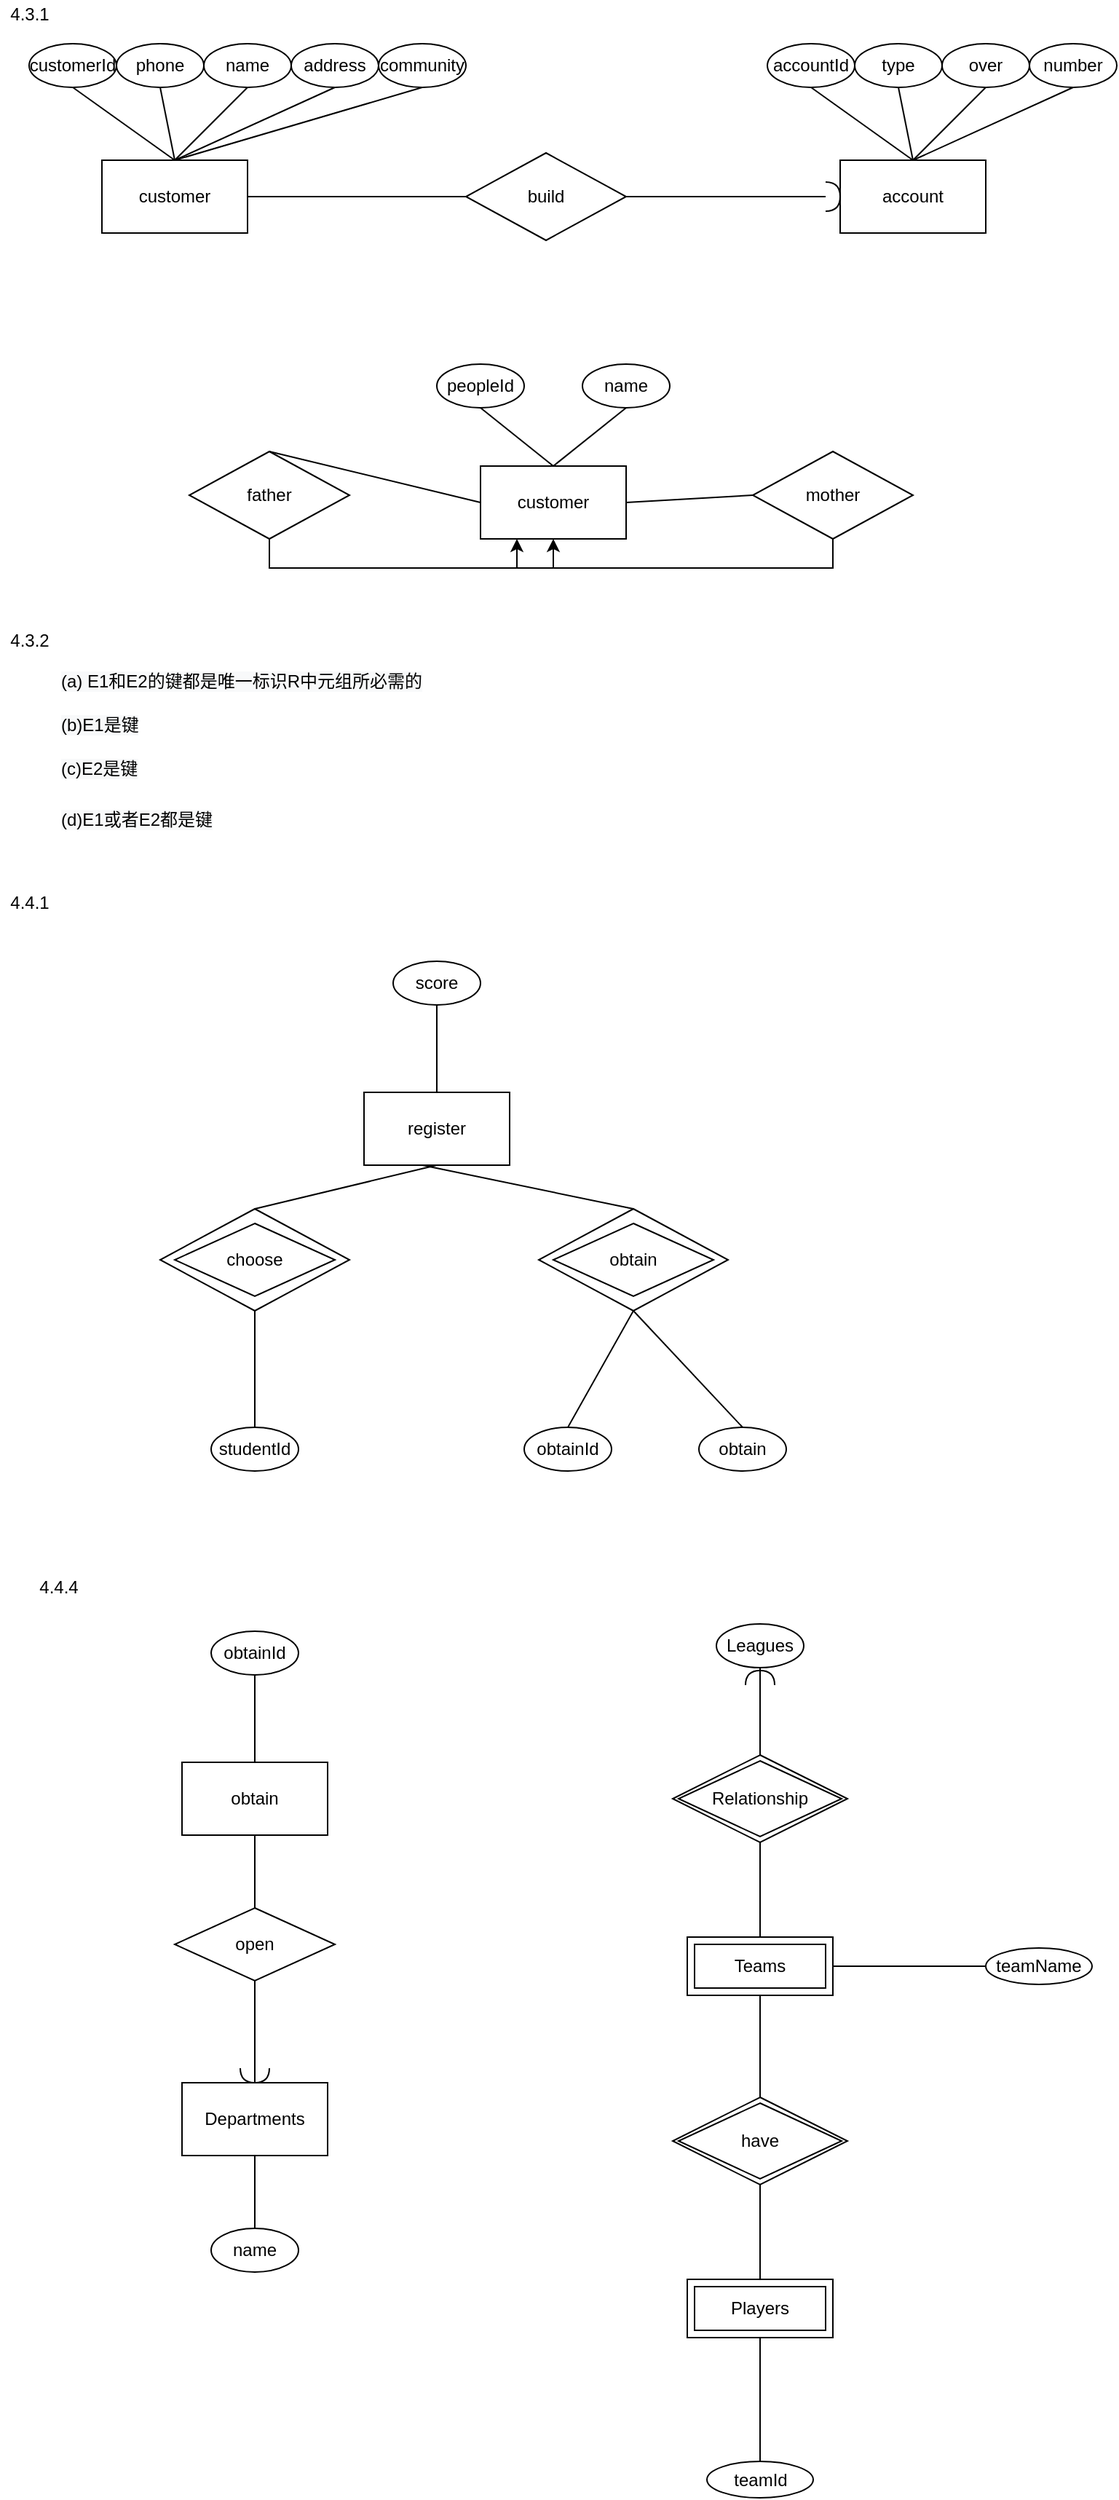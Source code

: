 <mxfile version="15.1.1" type="github">
  <diagram id="Kc3mTn5wCB5RJDDxqU4P" name="Page-1">
    <mxGraphModel dx="1422" dy="762" grid="1" gridSize="10" guides="1" tooltips="1" connect="1" arrows="1" fold="1" page="1" pageScale="1" pageWidth="827" pageHeight="1169" math="0" shadow="0">
      <root>
        <mxCell id="0" />
        <mxCell id="1" parent="0" />
        <mxCell id="PKMKdSM7zjvdTgAmfuKU-1" value="customer" style="rounded=0;whiteSpace=wrap;html=1;" vertex="1" parent="1">
          <mxGeometry x="70" y="110" width="100" height="50" as="geometry" />
        </mxCell>
        <mxCell id="PKMKdSM7zjvdTgAmfuKU-2" value="customerId" style="ellipse;whiteSpace=wrap;html=1;" vertex="1" parent="1">
          <mxGeometry x="20" y="30" width="60" height="30" as="geometry" />
        </mxCell>
        <mxCell id="PKMKdSM7zjvdTgAmfuKU-5" value="" style="endArrow=none;html=1;entryX=0.5;entryY=1;entryDx=0;entryDy=0;exitX=0.5;exitY=0;exitDx=0;exitDy=0;" edge="1" parent="1" source="PKMKdSM7zjvdTgAmfuKU-1" target="PKMKdSM7zjvdTgAmfuKU-2">
          <mxGeometry width="50" height="50" relative="1" as="geometry">
            <mxPoint x="390" y="110" as="sourcePoint" />
            <mxPoint x="440" y="60" as="targetPoint" />
          </mxGeometry>
        </mxCell>
        <mxCell id="PKMKdSM7zjvdTgAmfuKU-6" value="name" style="ellipse;whiteSpace=wrap;html=1;" vertex="1" parent="1">
          <mxGeometry x="140" y="30" width="60" height="30" as="geometry" />
        </mxCell>
        <mxCell id="PKMKdSM7zjvdTgAmfuKU-7" value="phone" style="ellipse;whiteSpace=wrap;html=1;" vertex="1" parent="1">
          <mxGeometry x="80" y="30" width="60" height="30" as="geometry" />
        </mxCell>
        <mxCell id="PKMKdSM7zjvdTgAmfuKU-11" value="community" style="ellipse;whiteSpace=wrap;html=1;" vertex="1" parent="1">
          <mxGeometry x="260" y="30" width="60" height="30" as="geometry" />
        </mxCell>
        <mxCell id="PKMKdSM7zjvdTgAmfuKU-12" value="address" style="ellipse;whiteSpace=wrap;html=1;" vertex="1" parent="1">
          <mxGeometry x="200" y="30" width="60" height="30" as="geometry" />
        </mxCell>
        <mxCell id="PKMKdSM7zjvdTgAmfuKU-13" value="" style="endArrow=none;html=1;entryX=0.5;entryY=1;entryDx=0;entryDy=0;exitX=0.5;exitY=0;exitDx=0;exitDy=0;" edge="1" parent="1" source="PKMKdSM7zjvdTgAmfuKU-1" target="PKMKdSM7zjvdTgAmfuKU-11">
          <mxGeometry width="50" height="50" relative="1" as="geometry">
            <mxPoint x="310" y="140" as="sourcePoint" />
            <mxPoint x="360" y="90" as="targetPoint" />
          </mxGeometry>
        </mxCell>
        <mxCell id="PKMKdSM7zjvdTgAmfuKU-14" value="" style="endArrow=none;html=1;entryX=0.5;entryY=1;entryDx=0;entryDy=0;" edge="1" parent="1" target="PKMKdSM7zjvdTgAmfuKU-12">
          <mxGeometry width="50" height="50" relative="1" as="geometry">
            <mxPoint x="120" y="110" as="sourcePoint" />
            <mxPoint x="440" y="60" as="targetPoint" />
          </mxGeometry>
        </mxCell>
        <mxCell id="PKMKdSM7zjvdTgAmfuKU-15" value="" style="endArrow=none;html=1;entryX=0.5;entryY=1;entryDx=0;entryDy=0;exitX=0.5;exitY=0;exitDx=0;exitDy=0;" edge="1" parent="1" source="PKMKdSM7zjvdTgAmfuKU-1" target="PKMKdSM7zjvdTgAmfuKU-6">
          <mxGeometry width="50" height="50" relative="1" as="geometry">
            <mxPoint x="300" y="160" as="sourcePoint" />
            <mxPoint x="350" y="110" as="targetPoint" />
          </mxGeometry>
        </mxCell>
        <mxCell id="PKMKdSM7zjvdTgAmfuKU-16" value="" style="endArrow=none;html=1;entryX=0.5;entryY=1;entryDx=0;entryDy=0;exitX=0.5;exitY=0;exitDx=0;exitDy=0;" edge="1" parent="1" source="PKMKdSM7zjvdTgAmfuKU-1" target="PKMKdSM7zjvdTgAmfuKU-7">
          <mxGeometry width="50" height="50" relative="1" as="geometry">
            <mxPoint x="260" y="160" as="sourcePoint" />
            <mxPoint x="310" y="110" as="targetPoint" />
          </mxGeometry>
        </mxCell>
        <mxCell id="PKMKdSM7zjvdTgAmfuKU-28" value="account" style="rounded=0;whiteSpace=wrap;html=1;" vertex="1" parent="1">
          <mxGeometry x="577" y="110" width="100" height="50" as="geometry" />
        </mxCell>
        <mxCell id="PKMKdSM7zjvdTgAmfuKU-29" value="accountId" style="ellipse;whiteSpace=wrap;html=1;" vertex="1" parent="1">
          <mxGeometry x="527" y="30" width="60" height="30" as="geometry" />
        </mxCell>
        <mxCell id="PKMKdSM7zjvdTgAmfuKU-30" value="" style="endArrow=none;html=1;entryX=0.5;entryY=1;entryDx=0;entryDy=0;exitX=0.5;exitY=0;exitDx=0;exitDy=0;" edge="1" parent="1" source="PKMKdSM7zjvdTgAmfuKU-28" target="PKMKdSM7zjvdTgAmfuKU-29">
          <mxGeometry width="50" height="50" relative="1" as="geometry">
            <mxPoint x="897" y="110" as="sourcePoint" />
            <mxPoint x="947" y="60" as="targetPoint" />
          </mxGeometry>
        </mxCell>
        <mxCell id="PKMKdSM7zjvdTgAmfuKU-31" value="over" style="ellipse;whiteSpace=wrap;html=1;" vertex="1" parent="1">
          <mxGeometry x="647" y="30" width="60" height="30" as="geometry" />
        </mxCell>
        <mxCell id="PKMKdSM7zjvdTgAmfuKU-32" value="type" style="ellipse;whiteSpace=wrap;html=1;" vertex="1" parent="1">
          <mxGeometry x="587" y="30" width="60" height="30" as="geometry" />
        </mxCell>
        <mxCell id="PKMKdSM7zjvdTgAmfuKU-34" value="number" style="ellipse;whiteSpace=wrap;html=1;" vertex="1" parent="1">
          <mxGeometry x="707" y="30" width="60" height="30" as="geometry" />
        </mxCell>
        <mxCell id="PKMKdSM7zjvdTgAmfuKU-36" value="" style="endArrow=none;html=1;entryX=0.5;entryY=1;entryDx=0;entryDy=0;" edge="1" parent="1" target="PKMKdSM7zjvdTgAmfuKU-34">
          <mxGeometry width="50" height="50" relative="1" as="geometry">
            <mxPoint x="627" y="110" as="sourcePoint" />
            <mxPoint x="947" y="60" as="targetPoint" />
          </mxGeometry>
        </mxCell>
        <mxCell id="PKMKdSM7zjvdTgAmfuKU-37" value="" style="endArrow=none;html=1;entryX=0.5;entryY=1;entryDx=0;entryDy=0;exitX=0.5;exitY=0;exitDx=0;exitDy=0;" edge="1" parent="1" source="PKMKdSM7zjvdTgAmfuKU-28" target="PKMKdSM7zjvdTgAmfuKU-31">
          <mxGeometry width="50" height="50" relative="1" as="geometry">
            <mxPoint x="807" y="160" as="sourcePoint" />
            <mxPoint x="857" y="110" as="targetPoint" />
          </mxGeometry>
        </mxCell>
        <mxCell id="PKMKdSM7zjvdTgAmfuKU-38" value="" style="endArrow=none;html=1;entryX=0.5;entryY=1;entryDx=0;entryDy=0;exitX=0.5;exitY=0;exitDx=0;exitDy=0;" edge="1" parent="1" source="PKMKdSM7zjvdTgAmfuKU-28" target="PKMKdSM7zjvdTgAmfuKU-32">
          <mxGeometry width="50" height="50" relative="1" as="geometry">
            <mxPoint x="767" y="160" as="sourcePoint" />
            <mxPoint x="817" y="110" as="targetPoint" />
          </mxGeometry>
        </mxCell>
        <mxCell id="PKMKdSM7zjvdTgAmfuKU-41" value="&lt;font style=&quot;vertical-align: inherit&quot;&gt;&lt;font style=&quot;vertical-align: inherit&quot;&gt;build&lt;/font&gt;&lt;/font&gt;" style="rhombus;whiteSpace=wrap;html=1;" vertex="1" parent="1">
          <mxGeometry x="320" y="105" width="110" height="60" as="geometry" />
        </mxCell>
        <mxCell id="PKMKdSM7zjvdTgAmfuKU-42" value="" style="endArrow=none;html=1;exitX=0;exitY=0.5;exitDx=0;exitDy=0;entryX=1;entryY=0.5;entryDx=0;entryDy=0;" edge="1" parent="1" source="PKMKdSM7zjvdTgAmfuKU-41" target="PKMKdSM7zjvdTgAmfuKU-1">
          <mxGeometry width="50" height="50" relative="1" as="geometry">
            <mxPoint x="390" y="120" as="sourcePoint" />
            <mxPoint x="440" y="70" as="targetPoint" />
          </mxGeometry>
        </mxCell>
        <mxCell id="PKMKdSM7zjvdTgAmfuKU-43" value="" style="endArrow=none;html=1;exitX=1;exitY=0.5;exitDx=0;exitDy=0;" edge="1" parent="1" source="PKMKdSM7zjvdTgAmfuKU-41" target="PKMKdSM7zjvdTgAmfuKU-44">
          <mxGeometry width="50" height="50" relative="1" as="geometry">
            <mxPoint x="390" y="120" as="sourcePoint" />
            <mxPoint x="540" y="135" as="targetPoint" />
          </mxGeometry>
        </mxCell>
        <mxCell id="PKMKdSM7zjvdTgAmfuKU-44" value="" style="shape=requiredInterface;html=1;verticalLabelPosition=bottom;" vertex="1" parent="1">
          <mxGeometry x="567" y="125" width="10" height="20" as="geometry" />
        </mxCell>
        <mxCell id="PKMKdSM7zjvdTgAmfuKU-46" value="peopleId" style="ellipse;whiteSpace=wrap;html=1;" vertex="1" parent="1">
          <mxGeometry x="300" y="250" width="60" height="30" as="geometry" />
        </mxCell>
        <mxCell id="PKMKdSM7zjvdTgAmfuKU-47" value="name" style="ellipse;whiteSpace=wrap;html=1;" vertex="1" parent="1">
          <mxGeometry x="400" y="250" width="60" height="30" as="geometry" />
        </mxCell>
        <mxCell id="PKMKdSM7zjvdTgAmfuKU-48" value="customer" style="rounded=0;whiteSpace=wrap;html=1;" vertex="1" parent="1">
          <mxGeometry x="330" y="320" width="100" height="50" as="geometry" />
        </mxCell>
        <mxCell id="PKMKdSM7zjvdTgAmfuKU-49" value="" style="endArrow=none;html=1;exitX=0.5;exitY=0;exitDx=0;exitDy=0;entryX=0.5;entryY=1;entryDx=0;entryDy=0;" edge="1" parent="1" source="PKMKdSM7zjvdTgAmfuKU-48" target="PKMKdSM7zjvdTgAmfuKU-47">
          <mxGeometry width="50" height="50" relative="1" as="geometry">
            <mxPoint x="390" y="300" as="sourcePoint" />
            <mxPoint x="440" y="250" as="targetPoint" />
          </mxGeometry>
        </mxCell>
        <mxCell id="PKMKdSM7zjvdTgAmfuKU-50" value="" style="endArrow=none;html=1;exitX=0.5;exitY=0;exitDx=0;exitDy=0;entryX=0.5;entryY=1;entryDx=0;entryDy=0;" edge="1" parent="1" source="PKMKdSM7zjvdTgAmfuKU-48" target="PKMKdSM7zjvdTgAmfuKU-46">
          <mxGeometry width="50" height="50" relative="1" as="geometry">
            <mxPoint x="390" y="300" as="sourcePoint" />
            <mxPoint x="440" y="250" as="targetPoint" />
          </mxGeometry>
        </mxCell>
        <mxCell id="PKMKdSM7zjvdTgAmfuKU-56" style="edgeStyle=orthogonalEdgeStyle;rounded=0;orthogonalLoop=1;jettySize=auto;html=1;exitX=0.5;exitY=1;exitDx=0;exitDy=0;entryX=0.5;entryY=1;entryDx=0;entryDy=0;" edge="1" parent="1" source="PKMKdSM7zjvdTgAmfuKU-51" target="PKMKdSM7zjvdTgAmfuKU-48">
          <mxGeometry relative="1" as="geometry" />
        </mxCell>
        <mxCell id="PKMKdSM7zjvdTgAmfuKU-51" value="&lt;font style=&quot;vertical-align: inherit&quot;&gt;&lt;font style=&quot;vertical-align: inherit&quot;&gt;father&lt;/font&gt;&lt;/font&gt;" style="rhombus;whiteSpace=wrap;html=1;" vertex="1" parent="1">
          <mxGeometry x="130" y="310" width="110" height="60" as="geometry" />
        </mxCell>
        <mxCell id="PKMKdSM7zjvdTgAmfuKU-57" style="edgeStyle=orthogonalEdgeStyle;rounded=0;orthogonalLoop=1;jettySize=auto;html=1;exitX=0.5;exitY=1;exitDx=0;exitDy=0;entryX=0.25;entryY=1;entryDx=0;entryDy=0;" edge="1" parent="1" source="PKMKdSM7zjvdTgAmfuKU-52" target="PKMKdSM7zjvdTgAmfuKU-48">
          <mxGeometry relative="1" as="geometry" />
        </mxCell>
        <mxCell id="PKMKdSM7zjvdTgAmfuKU-52" value="&lt;font style=&quot;vertical-align: inherit&quot;&gt;&lt;font style=&quot;vertical-align: inherit&quot;&gt;mother&lt;/font&gt;&lt;/font&gt;" style="rhombus;whiteSpace=wrap;html=1;" vertex="1" parent="1">
          <mxGeometry x="517" y="310" width="110" height="60" as="geometry" />
        </mxCell>
        <mxCell id="PKMKdSM7zjvdTgAmfuKU-53" value="" style="endArrow=none;html=1;exitX=0.5;exitY=0;exitDx=0;exitDy=0;entryX=0;entryY=0.5;entryDx=0;entryDy=0;" edge="1" parent="1" source="PKMKdSM7zjvdTgAmfuKU-51" target="PKMKdSM7zjvdTgAmfuKU-48">
          <mxGeometry width="50" height="50" relative="1" as="geometry">
            <mxPoint x="540" y="440" as="sourcePoint" />
            <mxPoint x="590" y="390" as="targetPoint" />
          </mxGeometry>
        </mxCell>
        <mxCell id="PKMKdSM7zjvdTgAmfuKU-54" value="" style="endArrow=none;html=1;exitX=1;exitY=0.5;exitDx=0;exitDy=0;entryX=0;entryY=0.5;entryDx=0;entryDy=0;" edge="1" parent="1" source="PKMKdSM7zjvdTgAmfuKU-48" target="PKMKdSM7zjvdTgAmfuKU-52">
          <mxGeometry width="50" height="50" relative="1" as="geometry">
            <mxPoint x="540" y="440" as="sourcePoint" />
            <mxPoint x="590" y="390" as="targetPoint" />
          </mxGeometry>
        </mxCell>
        <mxCell id="PKMKdSM7zjvdTgAmfuKU-58" value="4.3.1" style="text;html=1;align=center;verticalAlign=middle;resizable=0;points=[];autosize=1;strokeColor=none;fillColor=none;" vertex="1" parent="1">
          <mxGeometry width="40" height="20" as="geometry" />
        </mxCell>
        <mxCell id="PKMKdSM7zjvdTgAmfuKU-59" value="4.3.2" style="text;html=1;align=center;verticalAlign=middle;resizable=0;points=[];autosize=1;strokeColor=none;fillColor=none;" vertex="1" parent="1">
          <mxGeometry y="430" width="40" height="20" as="geometry" />
        </mxCell>
        <mxCell id="PKMKdSM7zjvdTgAmfuKU-61" value="&lt;span style=&quot;color: rgb(0, 0, 0); font-family: helvetica; font-size: 12px; font-style: normal; font-weight: 400; letter-spacing: normal; text-align: center; text-indent: 0px; text-transform: none; word-spacing: 0px; background-color: rgb(248, 249, 250); display: inline; float: none;&quot;&gt;(a)&amp;nbsp;&lt;/span&gt;&lt;span style=&quot;color: rgb(0, 0, 0); font-family: helvetica; font-size: 12px; font-style: normal; font-weight: 400; letter-spacing: normal; text-align: center; text-indent: 0px; text-transform: none; word-spacing: 0px; background-color: rgb(248, 249, 250);&quot;&gt;E1和E2的键都是唯一标识R中元组所必需的&lt;br&gt;&lt;/span&gt;" style="text;whiteSpace=wrap;html=1;" vertex="1" parent="1">
          <mxGeometry x="40" y="454" width="270" height="30" as="geometry" />
        </mxCell>
        <mxCell id="PKMKdSM7zjvdTgAmfuKU-62" value="&lt;span style=&quot;color: rgb(0 , 0 , 0) ; font-family: &amp;#34;helvetica&amp;#34; ; font-size: 12px ; font-style: normal ; font-weight: 400 ; letter-spacing: normal ; text-align: center ; text-indent: 0px ; text-transform: none ; word-spacing: 0px ; background-color: rgb(248 , 249 , 250)&quot;&gt;(b)E1是键&lt;br&gt;&lt;/span&gt;" style="text;whiteSpace=wrap;html=1;" vertex="1" parent="1">
          <mxGeometry x="40" y="484" width="270" height="30" as="geometry" />
        </mxCell>
        <mxCell id="PKMKdSM7zjvdTgAmfuKU-63" value="&lt;span style=&quot;color: rgb(0 , 0 , 0) ; font-family: &amp;#34;helvetica&amp;#34; ; font-size: 12px ; font-style: normal ; font-weight: 400 ; letter-spacing: normal ; text-align: center ; text-indent: 0px ; text-transform: none ; word-spacing: 0px ; background-color: rgb(248 , 249 , 250)&quot;&gt;(c)E2是键&lt;br&gt;&lt;/span&gt;" style="text;whiteSpace=wrap;html=1;" vertex="1" parent="1">
          <mxGeometry x="40" y="514" width="270" height="30" as="geometry" />
        </mxCell>
        <mxCell id="PKMKdSM7zjvdTgAmfuKU-64" value="&lt;span style=&quot;color: rgb(0 , 0 , 0) ; font-family: &amp;#34;helvetica&amp;#34; ; font-size: 12px ; font-style: normal ; font-weight: 400 ; letter-spacing: normal ; text-align: center ; text-indent: 0px ; text-transform: none ; word-spacing: 0px ; background-color: rgb(248 , 249 , 250)&quot;&gt;(d)E1或者E2都是键&lt;br&gt;&lt;/span&gt;" style="text;whiteSpace=wrap;html=1;" vertex="1" parent="1">
          <mxGeometry x="40" y="549" width="270" height="30" as="geometry" />
        </mxCell>
        <mxCell id="PKMKdSM7zjvdTgAmfuKU-65" value="4.4.1" style="text;html=1;align=center;verticalAlign=middle;resizable=0;points=[];autosize=1;strokeColor=none;fillColor=none;" vertex="1" parent="1">
          <mxGeometry y="610" width="40" height="20" as="geometry" />
        </mxCell>
        <mxCell id="PKMKdSM7zjvdTgAmfuKU-66" value="register" style="rounded=0;whiteSpace=wrap;html=1;" vertex="1" parent="1">
          <mxGeometry x="250" y="750" width="100" height="50" as="geometry" />
        </mxCell>
        <mxCell id="PKMKdSM7zjvdTgAmfuKU-67" value="score" style="ellipse;whiteSpace=wrap;html=1;" vertex="1" parent="1">
          <mxGeometry x="270" y="660" width="60" height="30" as="geometry" />
        </mxCell>
        <mxCell id="PKMKdSM7zjvdTgAmfuKU-68" value="" style="endArrow=none;html=1;exitX=0.5;exitY=0;exitDx=0;exitDy=0;entryX=0.5;entryY=1;entryDx=0;entryDy=0;" edge="1" parent="1" source="PKMKdSM7zjvdTgAmfuKU-66" target="PKMKdSM7zjvdTgAmfuKU-67">
          <mxGeometry width="50" height="50" relative="1" as="geometry">
            <mxPoint x="370" y="730" as="sourcePoint" />
            <mxPoint x="420" y="680" as="targetPoint" />
          </mxGeometry>
        </mxCell>
        <mxCell id="PKMKdSM7zjvdTgAmfuKU-70" value="" style="rhombus;whiteSpace=wrap;html=1;" vertex="1" parent="1">
          <mxGeometry x="110" y="830" width="130" height="70" as="geometry" />
        </mxCell>
        <mxCell id="PKMKdSM7zjvdTgAmfuKU-71" value="choose" style="rhombus;whiteSpace=wrap;html=1;" vertex="1" parent="1">
          <mxGeometry x="120" y="840" width="110" height="50" as="geometry" />
        </mxCell>
        <mxCell id="PKMKdSM7zjvdTgAmfuKU-72" value="" style="rhombus;whiteSpace=wrap;html=1;" vertex="1" parent="1">
          <mxGeometry x="370" y="830" width="130" height="70" as="geometry" />
        </mxCell>
        <mxCell id="PKMKdSM7zjvdTgAmfuKU-73" value="obtain" style="rhombus;whiteSpace=wrap;html=1;" vertex="1" parent="1">
          <mxGeometry x="380" y="840" width="110" height="50" as="geometry" />
        </mxCell>
        <mxCell id="PKMKdSM7zjvdTgAmfuKU-74" value="" style="endArrow=none;html=1;exitX=0.5;exitY=0;exitDx=0;exitDy=0;" edge="1" parent="1" source="PKMKdSM7zjvdTgAmfuKU-72">
          <mxGeometry width="50" height="50" relative="1" as="geometry">
            <mxPoint x="370" y="930" as="sourcePoint" />
            <mxPoint x="290" y="800" as="targetPoint" />
          </mxGeometry>
        </mxCell>
        <mxCell id="PKMKdSM7zjvdTgAmfuKU-75" value="" style="endArrow=none;html=1;exitX=0.5;exitY=0;exitDx=0;exitDy=0;entryX=0.5;entryY=1;entryDx=0;entryDy=0;" edge="1" parent="1" source="PKMKdSM7zjvdTgAmfuKU-70" target="PKMKdSM7zjvdTgAmfuKU-66">
          <mxGeometry width="50" height="50" relative="1" as="geometry">
            <mxPoint x="370" y="930" as="sourcePoint" />
            <mxPoint x="420" y="880" as="targetPoint" />
          </mxGeometry>
        </mxCell>
        <mxCell id="PKMKdSM7zjvdTgAmfuKU-76" value="studentId" style="ellipse;whiteSpace=wrap;html=1;" vertex="1" parent="1">
          <mxGeometry x="145" y="980" width="60" height="30" as="geometry" />
        </mxCell>
        <mxCell id="PKMKdSM7zjvdTgAmfuKU-77" value="" style="endArrow=none;html=1;exitX=0.5;exitY=0;exitDx=0;exitDy=0;entryX=0.5;entryY=1;entryDx=0;entryDy=0;" edge="1" parent="1" source="PKMKdSM7zjvdTgAmfuKU-76" target="PKMKdSM7zjvdTgAmfuKU-70">
          <mxGeometry width="50" height="50" relative="1" as="geometry">
            <mxPoint x="370" y="930" as="sourcePoint" />
            <mxPoint x="420" y="880" as="targetPoint" />
          </mxGeometry>
        </mxCell>
        <mxCell id="PKMKdSM7zjvdTgAmfuKU-78" value="obtain" style="ellipse;whiteSpace=wrap;html=1;" vertex="1" parent="1">
          <mxGeometry x="480" y="980" width="60" height="30" as="geometry" />
        </mxCell>
        <mxCell id="PKMKdSM7zjvdTgAmfuKU-79" value="obtainId" style="ellipse;whiteSpace=wrap;html=1;" vertex="1" parent="1">
          <mxGeometry x="360" y="980" width="60" height="30" as="geometry" />
        </mxCell>
        <mxCell id="PKMKdSM7zjvdTgAmfuKU-80" value="" style="endArrow=none;html=1;exitX=0.5;exitY=0;exitDx=0;exitDy=0;entryX=0.5;entryY=1;entryDx=0;entryDy=0;" edge="1" parent="1" source="PKMKdSM7zjvdTgAmfuKU-78" target="PKMKdSM7zjvdTgAmfuKU-72">
          <mxGeometry width="50" height="50" relative="1" as="geometry">
            <mxPoint x="370" y="930" as="sourcePoint" />
            <mxPoint x="470" y="910" as="targetPoint" />
          </mxGeometry>
        </mxCell>
        <mxCell id="PKMKdSM7zjvdTgAmfuKU-81" value="" style="endArrow=none;html=1;exitX=0.5;exitY=0;exitDx=0;exitDy=0;entryX=0.5;entryY=1;entryDx=0;entryDy=0;" edge="1" parent="1" source="PKMKdSM7zjvdTgAmfuKU-79" target="PKMKdSM7zjvdTgAmfuKU-72">
          <mxGeometry width="50" height="50" relative="1" as="geometry">
            <mxPoint x="370" y="930" as="sourcePoint" />
            <mxPoint x="420" y="880" as="targetPoint" />
          </mxGeometry>
        </mxCell>
        <mxCell id="PKMKdSM7zjvdTgAmfuKU-82" value="4.4.4" style="text;html=1;align=center;verticalAlign=middle;resizable=0;points=[];autosize=1;strokeColor=none;fillColor=none;" vertex="1" parent="1">
          <mxGeometry x="20" y="1080" width="40" height="20" as="geometry" />
        </mxCell>
        <mxCell id="PKMKdSM7zjvdTgAmfuKU-83" value="obtain" style="rounded=0;whiteSpace=wrap;html=1;" vertex="1" parent="1">
          <mxGeometry x="125" y="1210" width="100" height="50" as="geometry" />
        </mxCell>
        <mxCell id="PKMKdSM7zjvdTgAmfuKU-84" value="obtainId" style="ellipse;whiteSpace=wrap;html=1;" vertex="1" parent="1">
          <mxGeometry x="145" y="1120" width="60" height="30" as="geometry" />
        </mxCell>
        <mxCell id="PKMKdSM7zjvdTgAmfuKU-85" value="" style="endArrow=none;html=1;exitX=0.5;exitY=0;exitDx=0;exitDy=0;entryX=0.5;entryY=1;entryDx=0;entryDy=0;" edge="1" parent="1" source="PKMKdSM7zjvdTgAmfuKU-83" target="PKMKdSM7zjvdTgAmfuKU-84">
          <mxGeometry width="50" height="50" relative="1" as="geometry">
            <mxPoint x="245" y="1190" as="sourcePoint" />
            <mxPoint x="295" y="1140" as="targetPoint" />
          </mxGeometry>
        </mxCell>
        <mxCell id="PKMKdSM7zjvdTgAmfuKU-86" value="open" style="rhombus;whiteSpace=wrap;html=1;" vertex="1" parent="1">
          <mxGeometry x="120" y="1310" width="110" height="50" as="geometry" />
        </mxCell>
        <mxCell id="PKMKdSM7zjvdTgAmfuKU-87" value="" style="endArrow=none;html=1;exitX=0.5;exitY=0;exitDx=0;exitDy=0;entryX=0.5;entryY=1;entryDx=0;entryDy=0;" edge="1" parent="1" source="PKMKdSM7zjvdTgAmfuKU-86" target="PKMKdSM7zjvdTgAmfuKU-83">
          <mxGeometry width="50" height="50" relative="1" as="geometry">
            <mxPoint x="370" y="1230" as="sourcePoint" />
            <mxPoint x="420" y="1180" as="targetPoint" />
          </mxGeometry>
        </mxCell>
        <mxCell id="PKMKdSM7zjvdTgAmfuKU-88" value="Departments" style="rounded=0;whiteSpace=wrap;html=1;" vertex="1" parent="1">
          <mxGeometry x="125" y="1430" width="100" height="50" as="geometry" />
        </mxCell>
        <mxCell id="PKMKdSM7zjvdTgAmfuKU-89" value="" style="endArrow=none;html=1;exitX=0.5;exitY=0;exitDx=0;exitDy=0;entryX=0.5;entryY=1;entryDx=0;entryDy=0;" edge="1" parent="1" source="PKMKdSM7zjvdTgAmfuKU-88" target="PKMKdSM7zjvdTgAmfuKU-86">
          <mxGeometry width="50" height="50" relative="1" as="geometry">
            <mxPoint x="185" y="1320" as="sourcePoint" />
            <mxPoint x="170" y="1370" as="targetPoint" />
          </mxGeometry>
        </mxCell>
        <mxCell id="PKMKdSM7zjvdTgAmfuKU-90" value="name" style="ellipse;whiteSpace=wrap;html=1;" vertex="1" parent="1">
          <mxGeometry x="145" y="1530" width="60" height="30" as="geometry" />
        </mxCell>
        <mxCell id="PKMKdSM7zjvdTgAmfuKU-91" value="" style="endArrow=none;html=1;exitX=0.5;exitY=0;exitDx=0;exitDy=0;" edge="1" parent="1" source="PKMKdSM7zjvdTgAmfuKU-90">
          <mxGeometry width="50" height="50" relative="1" as="geometry">
            <mxPoint x="185" y="1440" as="sourcePoint" />
            <mxPoint x="175" y="1480" as="targetPoint" />
          </mxGeometry>
        </mxCell>
        <mxCell id="PKMKdSM7zjvdTgAmfuKU-92" value="" style="shape=requiredInterface;html=1;verticalLabelPosition=bottom;direction=south;" vertex="1" parent="1">
          <mxGeometry x="165" y="1420" width="20" height="10" as="geometry" />
        </mxCell>
        <mxCell id="PKMKdSM7zjvdTgAmfuKU-94" value="Leagues" style="ellipse;whiteSpace=wrap;html=1;" vertex="1" parent="1">
          <mxGeometry x="492" y="1115" width="60" height="30" as="geometry" />
        </mxCell>
        <mxCell id="PKMKdSM7zjvdTgAmfuKU-95" value="" style="endArrow=none;html=1;exitX=0.5;exitY=0;exitDx=0;exitDy=0;entryX=0.5;entryY=1;entryDx=0;entryDy=0;" edge="1" parent="1" target="PKMKdSM7zjvdTgAmfuKU-94">
          <mxGeometry width="50" height="50" relative="1" as="geometry">
            <mxPoint x="522" y="1205" as="sourcePoint" />
            <mxPoint x="642" y="1135" as="targetPoint" />
          </mxGeometry>
        </mxCell>
        <mxCell id="PKMKdSM7zjvdTgAmfuKU-98" value="" style="shape=requiredInterface;html=1;verticalLabelPosition=bottom;direction=north;" vertex="1" parent="1">
          <mxGeometry x="512" y="1147" width="20" height="10" as="geometry" />
        </mxCell>
        <mxCell id="PKMKdSM7zjvdTgAmfuKU-100" value="teamName" style="ellipse;whiteSpace=wrap;html=1;" vertex="1" parent="1">
          <mxGeometry x="677" y="1337.5" width="73" height="25" as="geometry" />
        </mxCell>
        <mxCell id="PKMKdSM7zjvdTgAmfuKU-102" value="Relationship" style="shape=rhombus;double=1;perimeter=rhombusPerimeter;whiteSpace=wrap;html=1;align=center;" vertex="1" parent="1">
          <mxGeometry x="462" y="1205" width="120" height="60" as="geometry" />
        </mxCell>
        <mxCell id="PKMKdSM7zjvdTgAmfuKU-109" value="Teams" style="shape=ext;margin=3;double=1;whiteSpace=wrap;html=1;align=center;" vertex="1" parent="1">
          <mxGeometry x="472" y="1330" width="100" height="40" as="geometry" />
        </mxCell>
        <mxCell id="PKMKdSM7zjvdTgAmfuKU-110" value="" style="endArrow=none;html=1;exitX=0.5;exitY=0;exitDx=0;exitDy=0;entryX=0.5;entryY=1;entryDx=0;entryDy=0;" edge="1" parent="1" source="PKMKdSM7zjvdTgAmfuKU-109" target="PKMKdSM7zjvdTgAmfuKU-102">
          <mxGeometry width="50" height="50" relative="1" as="geometry">
            <mxPoint x="370" y="1530" as="sourcePoint" />
            <mxPoint x="420" y="1480" as="targetPoint" />
          </mxGeometry>
        </mxCell>
        <mxCell id="PKMKdSM7zjvdTgAmfuKU-111" value="" style="endArrow=none;html=1;exitX=0;exitY=0.5;exitDx=0;exitDy=0;entryX=1;entryY=0.5;entryDx=0;entryDy=0;" edge="1" parent="1" source="PKMKdSM7zjvdTgAmfuKU-100" target="PKMKdSM7zjvdTgAmfuKU-109">
          <mxGeometry width="50" height="50" relative="1" as="geometry">
            <mxPoint x="370" y="1530" as="sourcePoint" />
            <mxPoint x="420" y="1480" as="targetPoint" />
          </mxGeometry>
        </mxCell>
        <mxCell id="PKMKdSM7zjvdTgAmfuKU-112" value="have" style="shape=rhombus;double=1;perimeter=rhombusPerimeter;whiteSpace=wrap;html=1;align=center;" vertex="1" parent="1">
          <mxGeometry x="462" y="1440" width="120" height="60" as="geometry" />
        </mxCell>
        <mxCell id="PKMKdSM7zjvdTgAmfuKU-113" value="Players" style="shape=ext;margin=3;double=1;whiteSpace=wrap;html=1;align=center;" vertex="1" parent="1">
          <mxGeometry x="472" y="1565" width="100" height="40" as="geometry" />
        </mxCell>
        <mxCell id="PKMKdSM7zjvdTgAmfuKU-114" value="" style="endArrow=none;html=1;exitX=0.5;exitY=0;exitDx=0;exitDy=0;entryX=0.5;entryY=1;entryDx=0;entryDy=0;" edge="1" parent="1" source="PKMKdSM7zjvdTgAmfuKU-113" target="PKMKdSM7zjvdTgAmfuKU-112">
          <mxGeometry width="50" height="50" relative="1" as="geometry">
            <mxPoint x="370" y="1765" as="sourcePoint" />
            <mxPoint x="420" y="1715" as="targetPoint" />
          </mxGeometry>
        </mxCell>
        <mxCell id="PKMKdSM7zjvdTgAmfuKU-115" value="" style="endArrow=none;html=1;entryX=0.5;entryY=0;entryDx=0;entryDy=0;exitX=0.5;exitY=1;exitDx=0;exitDy=0;" edge="1" parent="1" source="PKMKdSM7zjvdTgAmfuKU-109" target="PKMKdSM7zjvdTgAmfuKU-112">
          <mxGeometry width="50" height="50" relative="1" as="geometry">
            <mxPoint x="370" y="1530" as="sourcePoint" />
            <mxPoint x="420" y="1480" as="targetPoint" />
          </mxGeometry>
        </mxCell>
        <mxCell id="PKMKdSM7zjvdTgAmfuKU-116" value="teamId" style="ellipse;whiteSpace=wrap;html=1;" vertex="1" parent="1">
          <mxGeometry x="485.5" y="1690" width="73" height="25" as="geometry" />
        </mxCell>
        <mxCell id="PKMKdSM7zjvdTgAmfuKU-117" value="" style="endArrow=none;html=1;exitX=0.5;exitY=0;exitDx=0;exitDy=0;entryX=0.5;entryY=1;entryDx=0;entryDy=0;" edge="1" parent="1" source="PKMKdSM7zjvdTgAmfuKU-116" target="PKMKdSM7zjvdTgAmfuKU-113">
          <mxGeometry width="50" height="50" relative="1" as="geometry">
            <mxPoint x="370" y="1430" as="sourcePoint" />
            <mxPoint x="420" y="1380" as="targetPoint" />
          </mxGeometry>
        </mxCell>
      </root>
    </mxGraphModel>
  </diagram>
</mxfile>
